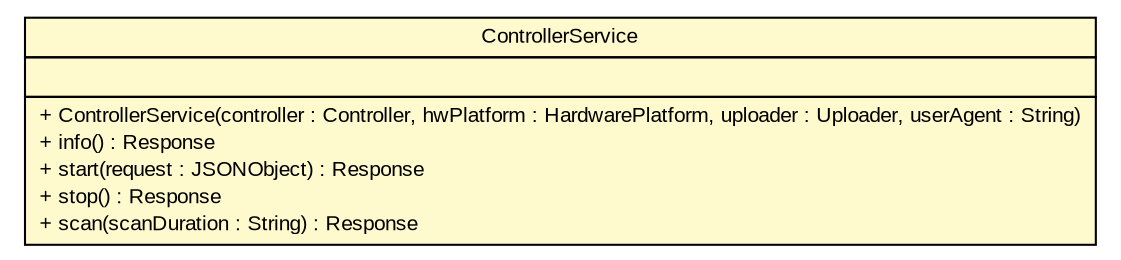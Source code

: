 #!/usr/local/bin/dot
#
# Class diagram 
# Generated by UMLGraph version R5_6 (http://www.umlgraph.org/)
#

digraph G {
	edge [fontname="arial",fontsize=10,labelfontname="arial",labelfontsize=10];
	node [fontname="arial",fontsize=10,shape=plaintext];
	nodesep=0.25;
	ranksep=0.5;
	// de.fhg.fit.biomos.sensorplatform.restservices.ControllerService
	c658 [label=<<table title="de.fhg.fit.biomos.sensorplatform.restservices.ControllerService" border="0" cellborder="1" cellspacing="0" cellpadding="2" port="p" bgcolor="lemonChiffon" href="./ControllerService.html">
		<tr><td><table border="0" cellspacing="0" cellpadding="1">
<tr><td align="center" balign="center"> ControllerService </td></tr>
		</table></td></tr>
		<tr><td><table border="0" cellspacing="0" cellpadding="1">
<tr><td align="left" balign="left">  </td></tr>
		</table></td></tr>
		<tr><td><table border="0" cellspacing="0" cellpadding="1">
<tr><td align="left" balign="left"> + ControllerService(controller : Controller, hwPlatform : HardwarePlatform, uploader : Uploader, userAgent : String) </td></tr>
<tr><td align="left" balign="left"> + info() : Response </td></tr>
<tr><td align="left" balign="left"> + start(request : JSONObject) : Response </td></tr>
<tr><td align="left" balign="left"> + stop() : Response </td></tr>
<tr><td align="left" balign="left"> + scan(scanDuration : String) : Response </td></tr>
		</table></td></tr>
		</table>>, URL="./ControllerService.html", fontname="arial", fontcolor="black", fontsize=10.0];
}

